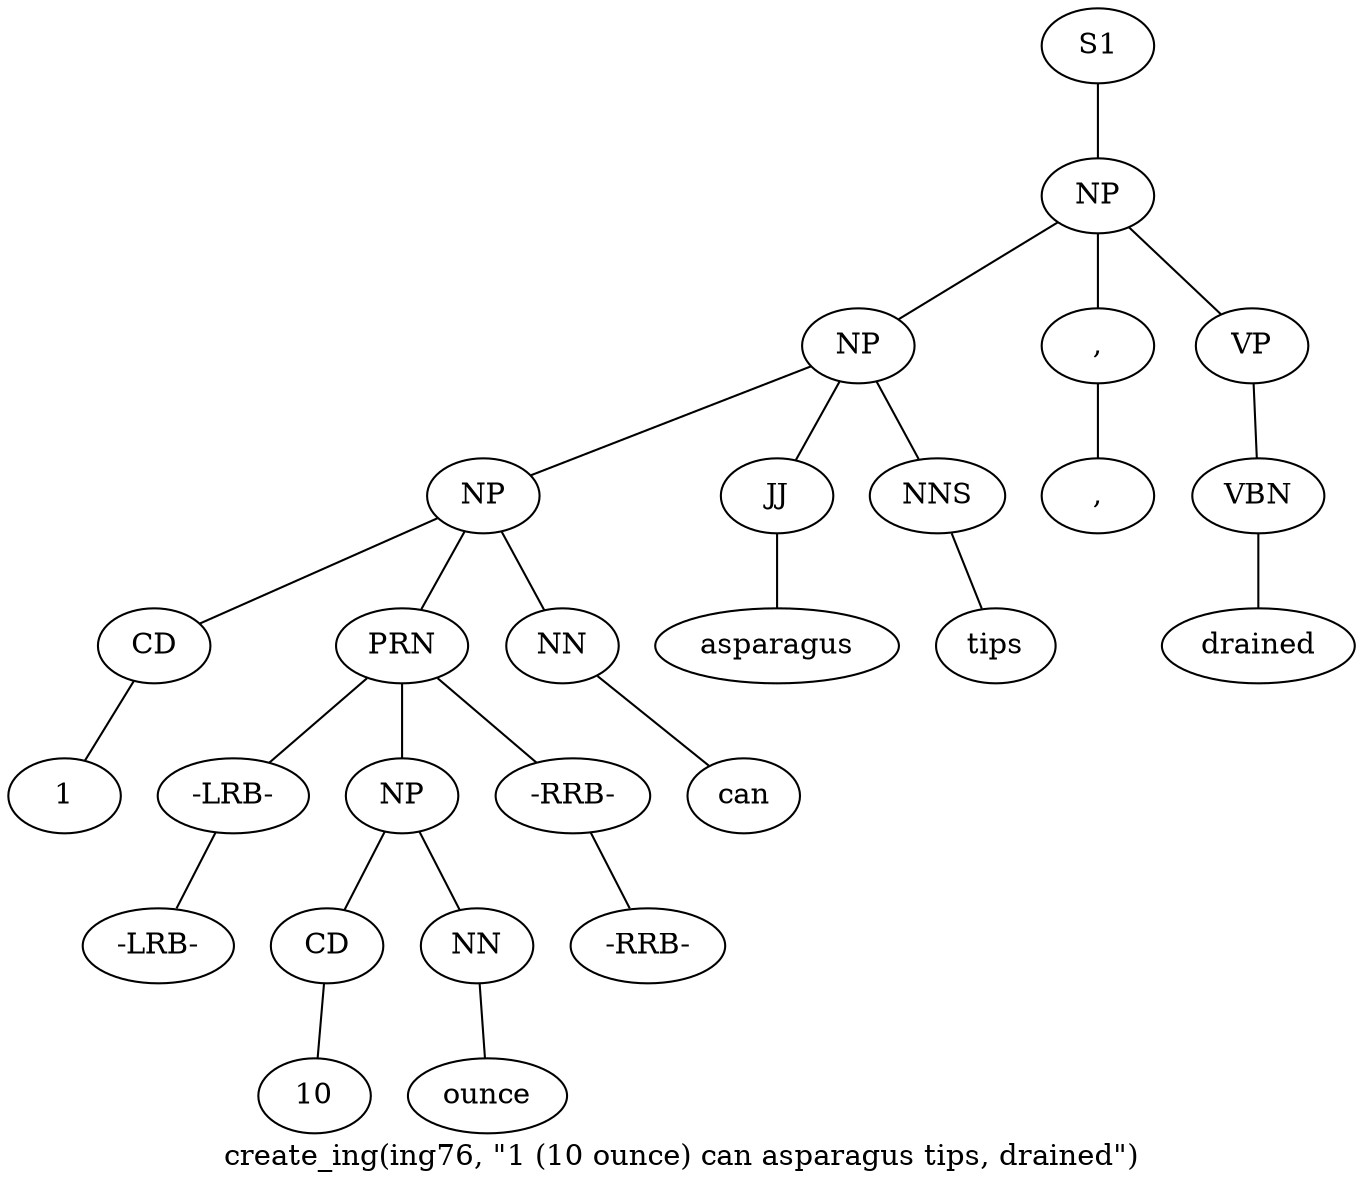 graph SyntaxGraph {
	label = "create_ing(ing76, \"1 (10 ounce) can asparagus tips, drained\")";
	Node0 [label="S1"];
	Node1 [label="NP"];
	Node2 [label="NP"];
	Node3 [label="NP"];
	Node4 [label="CD"];
	Node5 [label="1"];
	Node6 [label="PRN"];
	Node7 [label="-LRB-"];
	Node8 [label="-LRB-"];
	Node9 [label="NP"];
	Node10 [label="CD"];
	Node11 [label="10"];
	Node12 [label="NN"];
	Node13 [label="ounce"];
	Node14 [label="-RRB-"];
	Node15 [label="-RRB-"];
	Node16 [label="NN"];
	Node17 [label="can"];
	Node18 [label="JJ"];
	Node19 [label="asparagus"];
	Node20 [label="NNS"];
	Node21 [label="tips"];
	Node22 [label=","];
	Node23 [label=","];
	Node24 [label="VP"];
	Node25 [label="VBN"];
	Node26 [label="drained"];

	Node0 -- Node1;
	Node1 -- Node2;
	Node1 -- Node22;
	Node1 -- Node24;
	Node2 -- Node3;
	Node2 -- Node18;
	Node2 -- Node20;
	Node3 -- Node4;
	Node3 -- Node6;
	Node3 -- Node16;
	Node4 -- Node5;
	Node6 -- Node7;
	Node6 -- Node9;
	Node6 -- Node14;
	Node7 -- Node8;
	Node9 -- Node10;
	Node9 -- Node12;
	Node10 -- Node11;
	Node12 -- Node13;
	Node14 -- Node15;
	Node16 -- Node17;
	Node18 -- Node19;
	Node20 -- Node21;
	Node22 -- Node23;
	Node24 -- Node25;
	Node25 -- Node26;
}